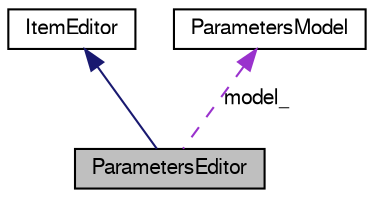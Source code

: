 digraph G
{
  bgcolor="transparent";
  edge [fontname="FreeSans",fontsize=10,labelfontname="FreeSans",labelfontsize=10];
  node [fontname="FreeSans",fontsize=10,shape=record];
  Node1 [label="ParametersEditor",height=0.2,width=0.4,color="black", fillcolor="grey75", style="filled" fontcolor="black"];
  Node2 -> Node1 [dir=back,color="midnightblue",fontsize=10,style="solid",fontname="FreeSans"];
  Node2 [label="ItemEditor",height=0.2,width=0.4,color="black",URL="$class_item_editor.html",tooltip="ItemEditor is a base class for editors in Component Editor module."];
  Node3 -> Node1 [dir=back,color="darkorchid3",fontsize=10,style="dashed",label="model_",fontname="FreeSans"];
  Node3 [label="ParametersModel",height=0.2,width=0.4,color="black",URL="$class_parameters_model.html",tooltip="Table model that can be used to display parameters to be edited."];
}

